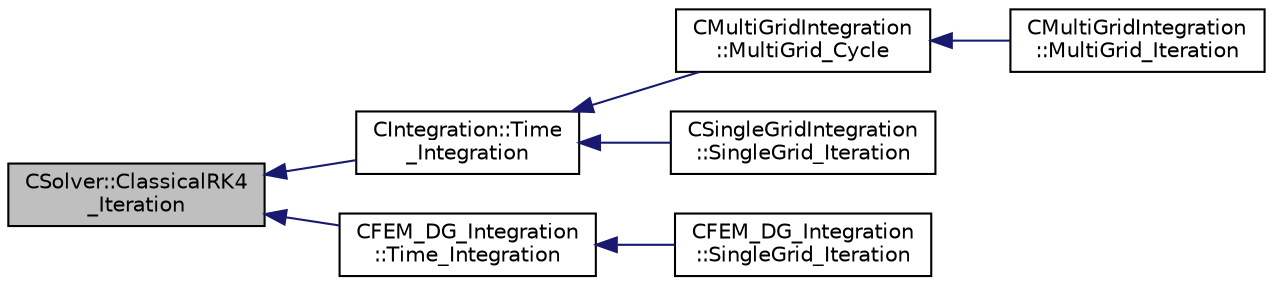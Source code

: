 digraph "CSolver::ClassicalRK4_Iteration"
{
  edge [fontname="Helvetica",fontsize="10",labelfontname="Helvetica",labelfontsize="10"];
  node [fontname="Helvetica",fontsize="10",shape=record];
  rankdir="LR";
  Node411 [label="CSolver::ClassicalRK4\l_Iteration",height=0.2,width=0.4,color="black", fillcolor="grey75", style="filled", fontcolor="black"];
  Node411 -> Node412 [dir="back",color="midnightblue",fontsize="10",style="solid",fontname="Helvetica"];
  Node412 [label="CIntegration::Time\l_Integration",height=0.2,width=0.4,color="black", fillcolor="white", style="filled",URL="$class_c_integration.html#ab4b240c65d2880d2329b1325e99c9a26",tooltip="Do the time integration (explicit or implicit) of the numerical system. "];
  Node412 -> Node413 [dir="back",color="midnightblue",fontsize="10",style="solid",fontname="Helvetica"];
  Node413 [label="CMultiGridIntegration\l::MultiGrid_Cycle",height=0.2,width=0.4,color="black", fillcolor="white", style="filled",URL="$class_c_multi_grid_integration.html#aa9a52a00a3417c465307ae6aea035f41",tooltip="Perform a Full-Approximation Storage (FAS) Multigrid. "];
  Node413 -> Node414 [dir="back",color="midnightblue",fontsize="10",style="solid",fontname="Helvetica"];
  Node414 [label="CMultiGridIntegration\l::MultiGrid_Iteration",height=0.2,width=0.4,color="black", fillcolor="white", style="filled",URL="$class_c_multi_grid_integration.html#af0b4014222a37402257b735d2ca32a81",tooltip="This subroutine calls the MultiGrid_Cycle and also prepare the multigrid levels and the monitoring..."];
  Node412 -> Node415 [dir="back",color="midnightblue",fontsize="10",style="solid",fontname="Helvetica"];
  Node415 [label="CSingleGridIntegration\l::SingleGrid_Iteration",height=0.2,width=0.4,color="black", fillcolor="white", style="filled",URL="$class_c_single_grid_integration.html#a0f1aacf74dd7f72e9459f9631d9030ad",tooltip="Do the numerical integration (implicit) of the turbulence solver. "];
  Node411 -> Node416 [dir="back",color="midnightblue",fontsize="10",style="solid",fontname="Helvetica"];
  Node416 [label="CFEM_DG_Integration\l::Time_Integration",height=0.2,width=0.4,color="black", fillcolor="white", style="filled",URL="$class_c_f_e_m___d_g___integration.html#ab1f2213a0a7cafd76ecbe04528225257",tooltip="Perform the time integration (explicit or implicit) of the numerical system. "];
  Node416 -> Node417 [dir="back",color="midnightblue",fontsize="10",style="solid",fontname="Helvetica"];
  Node417 [label="CFEM_DG_Integration\l::SingleGrid_Iteration",height=0.2,width=0.4,color="black", fillcolor="white", style="filled",URL="$class_c_f_e_m___d_g___integration.html#a257b5aa24534c1864ea47c069edf1f1d",tooltip="Do the numerical integration (implicit) of the turbulence solver. "];
}
